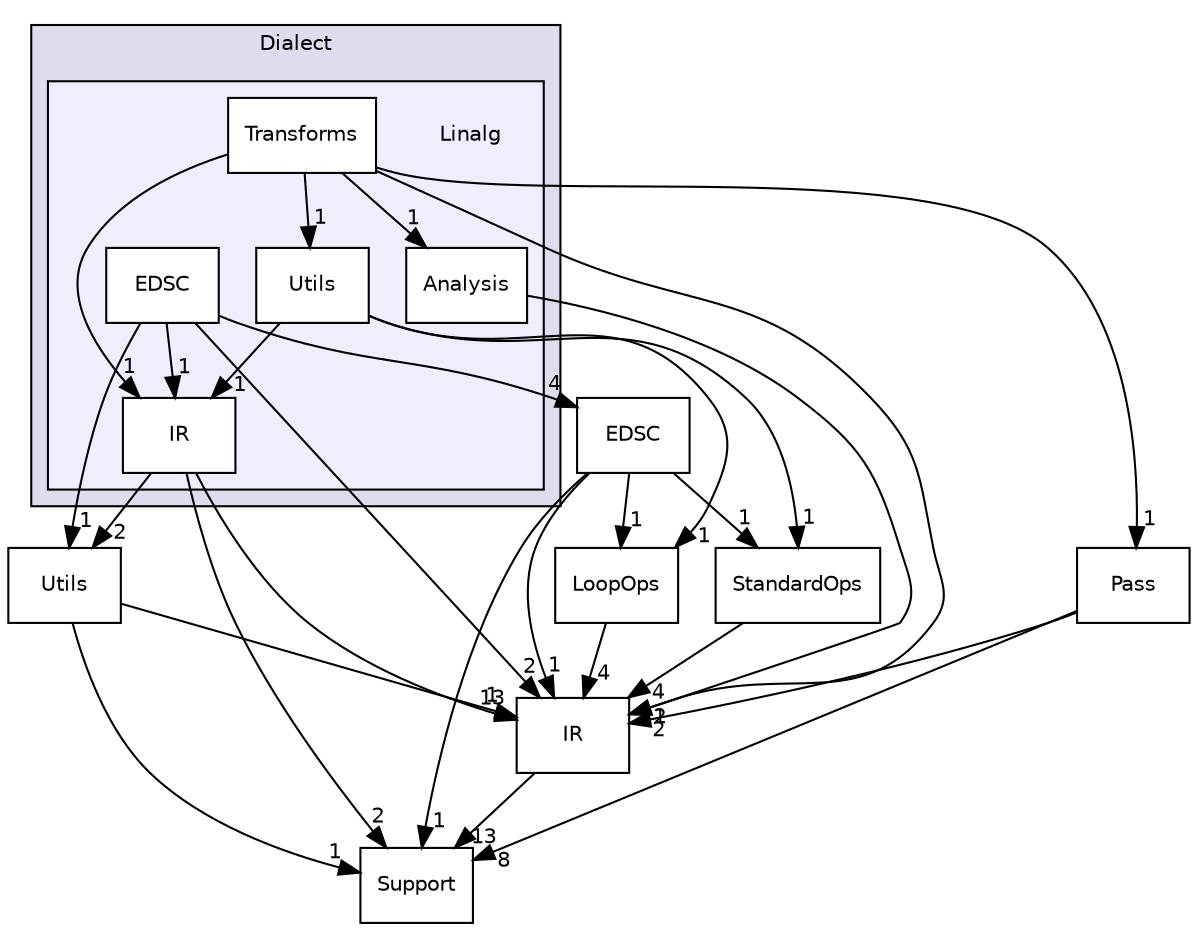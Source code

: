 digraph "include/mlir/Dialect/Linalg" {
  bgcolor=transparent;
  compound=true
  node [ fontsize="10", fontname="Helvetica"];
  edge [ labelfontsize="10", labelfontname="Helvetica"];
  subgraph clusterdir_d07a6fac82475a065a3b2953573f00a0 {
    graph [ bgcolor="#ddddee", pencolor="black", label="Dialect" fontname="Helvetica", fontsize="10", URL="dir_d07a6fac82475a065a3b2953573f00a0.html"]
  subgraph clusterdir_7d4534fbf0715cf3ed7975990f2820c5 {
    graph [ bgcolor="#eeeeff", pencolor="black", label="" URL="dir_7d4534fbf0715cf3ed7975990f2820c5.html"];
    dir_7d4534fbf0715cf3ed7975990f2820c5 [shape=plaintext label="Linalg"];
    dir_dce007540a1e680de4630c175744dfb2 [shape=box label="Analysis" color="black" fillcolor="white" style="filled" URL="dir_dce007540a1e680de4630c175744dfb2.html"];
    dir_989d5b3a72eed46ba6446bb0fe9213e2 [shape=box label="EDSC" color="black" fillcolor="white" style="filled" URL="dir_989d5b3a72eed46ba6446bb0fe9213e2.html"];
    dir_7d479de6bd48aed5be2b9b0bfd61f4ed [shape=box label="IR" color="black" fillcolor="white" style="filled" URL="dir_7d479de6bd48aed5be2b9b0bfd61f4ed.html"];
    dir_2bf7b27484b15c8c863e85164c5e8ee5 [shape=box label="Transforms" color="black" fillcolor="white" style="filled" URL="dir_2bf7b27484b15c8c863e85164c5e8ee5.html"];
    dir_13321debcaacdcb69201ab3fc5c493de [shape=box label="Utils" color="black" fillcolor="white" style="filled" URL="dir_13321debcaacdcb69201ab3fc5c493de.html"];
  }
  }
  dir_84ef7c054b4edc3447cfba80cee80f65 [shape=box label="IR" URL="dir_84ef7c054b4edc3447cfba80cee80f65.html"];
  dir_fd2222fcf24f7ed771422dd17aa3e9ca [shape=box label="StandardOps" URL="dir_fd2222fcf24f7ed771422dd17aa3e9ca.html"];
  dir_697d1abfea855495af56c72cdc9bd6ac [shape=box label="LoopOps" URL="dir_697d1abfea855495af56c72cdc9bd6ac.html"];
  dir_e4893b20171f621ff7a85b39656091a7 [shape=box label="Utils" URL="dir_e4893b20171f621ff7a85b39656091a7.html"];
  dir_4669cd098ace435e17d1a6f2bd16f409 [shape=box label="EDSC" URL="dir_4669cd098ace435e17d1a6f2bd16f409.html"];
  dir_f61d47671007dfdb592580b61f960d39 [shape=box label="Support" URL="dir_f61d47671007dfdb592580b61f960d39.html"];
  dir_cab9f8330899b1cc9d753b1d9c5c5a3e [shape=box label="Pass" URL="dir_cab9f8330899b1cc9d753b1d9c5c5a3e.html"];
  dir_84ef7c054b4edc3447cfba80cee80f65->dir_f61d47671007dfdb592580b61f960d39 [headlabel="13", labeldistance=1.5 headhref="dir_000032_000047.html"];
  dir_dce007540a1e680de4630c175744dfb2->dir_84ef7c054b4edc3447cfba80cee80f65 [headlabel="2", labeldistance=1.5 headhref="dir_000029_000032.html"];
  dir_989d5b3a72eed46ba6446bb0fe9213e2->dir_84ef7c054b4edc3447cfba80cee80f65 [headlabel="2", labeldistance=1.5 headhref="dir_000030_000032.html"];
  dir_989d5b3a72eed46ba6446bb0fe9213e2->dir_e4893b20171f621ff7a85b39656091a7 [headlabel="1", labeldistance=1.5 headhref="dir_000030_000040.html"];
  dir_989d5b3a72eed46ba6446bb0fe9213e2->dir_4669cd098ace435e17d1a6f2bd16f409 [headlabel="4", labeldistance=1.5 headhref="dir_000030_000031.html"];
  dir_989d5b3a72eed46ba6446bb0fe9213e2->dir_7d479de6bd48aed5be2b9b0bfd61f4ed [headlabel="1", labeldistance=1.5 headhref="dir_000030_000033.html"];
  dir_fd2222fcf24f7ed771422dd17aa3e9ca->dir_84ef7c054b4edc3447cfba80cee80f65 [headlabel="4", labeldistance=1.5 headhref="dir_000039_000032.html"];
  dir_697d1abfea855495af56c72cdc9bd6ac->dir_84ef7c054b4edc3447cfba80cee80f65 [headlabel="4", labeldistance=1.5 headhref="dir_000036_000032.html"];
  dir_e4893b20171f621ff7a85b39656091a7->dir_84ef7c054b4edc3447cfba80cee80f65 [headlabel="1", labeldistance=1.5 headhref="dir_000040_000032.html"];
  dir_e4893b20171f621ff7a85b39656091a7->dir_f61d47671007dfdb592580b61f960d39 [headlabel="1", labeldistance=1.5 headhref="dir_000040_000047.html"];
  dir_13321debcaacdcb69201ab3fc5c493de->dir_fd2222fcf24f7ed771422dd17aa3e9ca [headlabel="1", labeldistance=1.5 headhref="dir_000014_000039.html"];
  dir_13321debcaacdcb69201ab3fc5c493de->dir_697d1abfea855495af56c72cdc9bd6ac [headlabel="1", labeldistance=1.5 headhref="dir_000014_000036.html"];
  dir_13321debcaacdcb69201ab3fc5c493de->dir_7d479de6bd48aed5be2b9b0bfd61f4ed [headlabel="1", labeldistance=1.5 headhref="dir_000014_000033.html"];
  dir_4669cd098ace435e17d1a6f2bd16f409->dir_84ef7c054b4edc3447cfba80cee80f65 [headlabel="1", labeldistance=1.5 headhref="dir_000031_000032.html"];
  dir_4669cd098ace435e17d1a6f2bd16f409->dir_fd2222fcf24f7ed771422dd17aa3e9ca [headlabel="1", labeldistance=1.5 headhref="dir_000031_000039.html"];
  dir_4669cd098ace435e17d1a6f2bd16f409->dir_697d1abfea855495af56c72cdc9bd6ac [headlabel="1", labeldistance=1.5 headhref="dir_000031_000036.html"];
  dir_4669cd098ace435e17d1a6f2bd16f409->dir_f61d47671007dfdb592580b61f960d39 [headlabel="1", labeldistance=1.5 headhref="dir_000031_000047.html"];
  dir_7d479de6bd48aed5be2b9b0bfd61f4ed->dir_84ef7c054b4edc3447cfba80cee80f65 [headlabel="13", labeldistance=1.5 headhref="dir_000033_000032.html"];
  dir_7d479de6bd48aed5be2b9b0bfd61f4ed->dir_e4893b20171f621ff7a85b39656091a7 [headlabel="2", labeldistance=1.5 headhref="dir_000033_000040.html"];
  dir_7d479de6bd48aed5be2b9b0bfd61f4ed->dir_f61d47671007dfdb592580b61f960d39 [headlabel="2", labeldistance=1.5 headhref="dir_000033_000047.html"];
  dir_cab9f8330899b1cc9d753b1d9c5c5a3e->dir_84ef7c054b4edc3447cfba80cee80f65 [headlabel="2", labeldistance=1.5 headhref="dir_000044_000032.html"];
  dir_cab9f8330899b1cc9d753b1d9c5c5a3e->dir_f61d47671007dfdb592580b61f960d39 [headlabel="8", labeldistance=1.5 headhref="dir_000044_000047.html"];
  dir_2bf7b27484b15c8c863e85164c5e8ee5->dir_84ef7c054b4edc3447cfba80cee80f65 [headlabel="1", labeldistance=1.5 headhref="dir_000034_000032.html"];
  dir_2bf7b27484b15c8c863e85164c5e8ee5->dir_dce007540a1e680de4630c175744dfb2 [headlabel="1", labeldistance=1.5 headhref="dir_000034_000029.html"];
  dir_2bf7b27484b15c8c863e85164c5e8ee5->dir_13321debcaacdcb69201ab3fc5c493de [headlabel="1", labeldistance=1.5 headhref="dir_000034_000014.html"];
  dir_2bf7b27484b15c8c863e85164c5e8ee5->dir_7d479de6bd48aed5be2b9b0bfd61f4ed [headlabel="1", labeldistance=1.5 headhref="dir_000034_000033.html"];
  dir_2bf7b27484b15c8c863e85164c5e8ee5->dir_cab9f8330899b1cc9d753b1d9c5c5a3e [headlabel="1", labeldistance=1.5 headhref="dir_000034_000044.html"];
}
